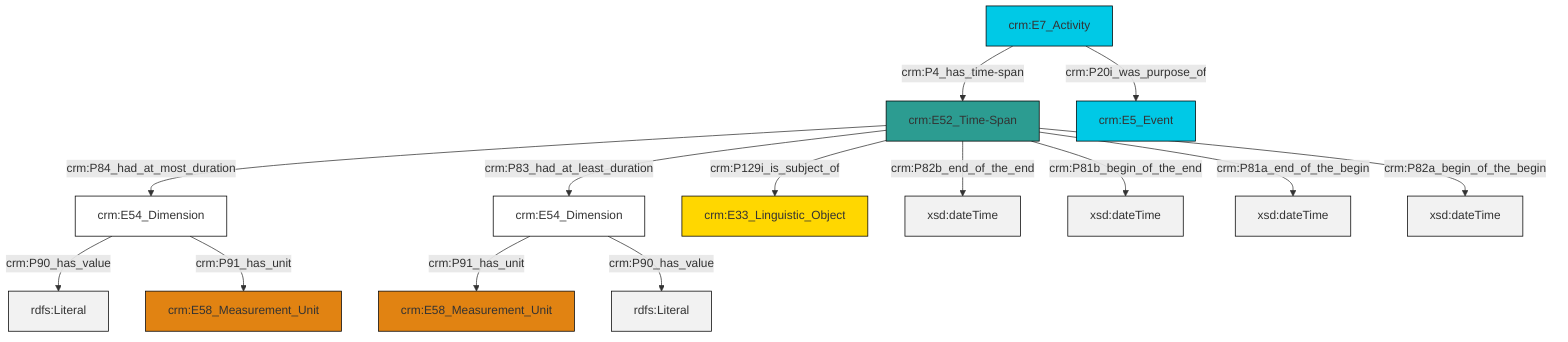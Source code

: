 graph TD
classDef Literal fill:#f2f2f2,stroke:#000000;
classDef CRM_Entity fill:#FFFFFF,stroke:#000000;
classDef Temporal_Entity fill:#00C9E6, stroke:#000000;
classDef Type fill:#E18312, stroke:#000000;
classDef Time-Span fill:#2C9C91, stroke:#000000;
classDef Appellation fill:#FFEB7F, stroke:#000000;
classDef Place fill:#008836, stroke:#000000;
classDef Persistent_Item fill:#B266B2, stroke:#000000;
classDef Conceptual_Object fill:#FFD700, stroke:#000000;
classDef Physical_Thing fill:#D2B48C, stroke:#000000;
classDef Actor fill:#f58aad, stroke:#000000;
classDef PC_Classes fill:#4ce600, stroke:#000000;
classDef Multi fill:#cccccc,stroke:#000000;

0["crm:E54_Dimension"]:::CRM_Entity -->|crm:P91_has_unit| 1["crm:E58_Measurement_Unit"]:::Type
4["crm:E52_Time-Span"]:::Time-Span -->|crm:P129i_is_subject_of| 6["crm:E33_Linguistic_Object"]:::Conceptual_Object
7["crm:E7_Activity"]:::Temporal_Entity -->|crm:P20i_was_purpose_of| 8["crm:E5_Event"]:::Temporal_Entity
4["crm:E52_Time-Span"]:::Time-Span -->|crm:P82b_end_of_the_end| 10[xsd:dateTime]:::Literal
4["crm:E52_Time-Span"]:::Time-Span -->|crm:P81b_begin_of_the_end| 14[xsd:dateTime]:::Literal
2["crm:E54_Dimension"]:::CRM_Entity -->|crm:P90_has_value| 16[rdfs:Literal]:::Literal
2["crm:E54_Dimension"]:::CRM_Entity -->|crm:P91_has_unit| 12["crm:E58_Measurement_Unit"]:::Type
7["crm:E7_Activity"]:::Temporal_Entity -->|crm:P4_has_time-span| 4["crm:E52_Time-Span"]:::Time-Span
4["crm:E52_Time-Span"]:::Time-Span -->|crm:P84_had_at_most_duration| 2["crm:E54_Dimension"]:::CRM_Entity
0["crm:E54_Dimension"]:::CRM_Entity -->|crm:P90_has_value| 17[rdfs:Literal]:::Literal
4["crm:E52_Time-Span"]:::Time-Span -->|crm:P81a_end_of_the_begin| 20[xsd:dateTime]:::Literal
4["crm:E52_Time-Span"]:::Time-Span -->|crm:P83_had_at_least_duration| 0["crm:E54_Dimension"]:::CRM_Entity
4["crm:E52_Time-Span"]:::Time-Span -->|crm:P82a_begin_of_the_begin| 21[xsd:dateTime]:::Literal